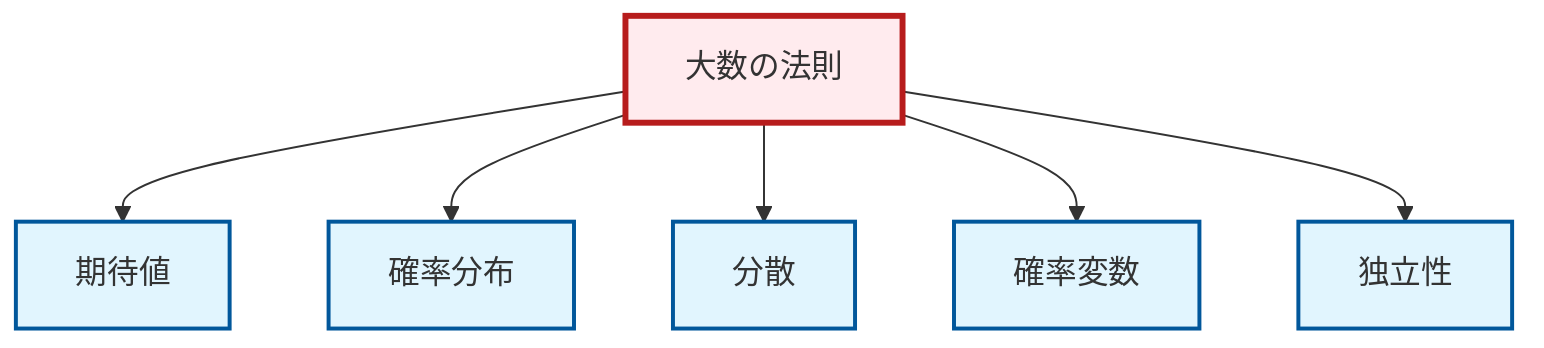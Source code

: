 graph TD
    classDef definition fill:#e1f5fe,stroke:#01579b,stroke-width:2px
    classDef theorem fill:#f3e5f5,stroke:#4a148c,stroke-width:2px
    classDef axiom fill:#fff3e0,stroke:#e65100,stroke-width:2px
    classDef example fill:#e8f5e9,stroke:#1b5e20,stroke-width:2px
    classDef current fill:#ffebee,stroke:#b71c1c,stroke-width:3px
    def-variance["分散"]:::definition
    thm-law-of-large-numbers["大数の法則"]:::theorem
    def-expectation["期待値"]:::definition
    def-independence["独立性"]:::definition
    def-probability-distribution["確率分布"]:::definition
    def-random-variable["確率変数"]:::definition
    thm-law-of-large-numbers --> def-expectation
    thm-law-of-large-numbers --> def-probability-distribution
    thm-law-of-large-numbers --> def-variance
    thm-law-of-large-numbers --> def-random-variable
    thm-law-of-large-numbers --> def-independence
    class thm-law-of-large-numbers current